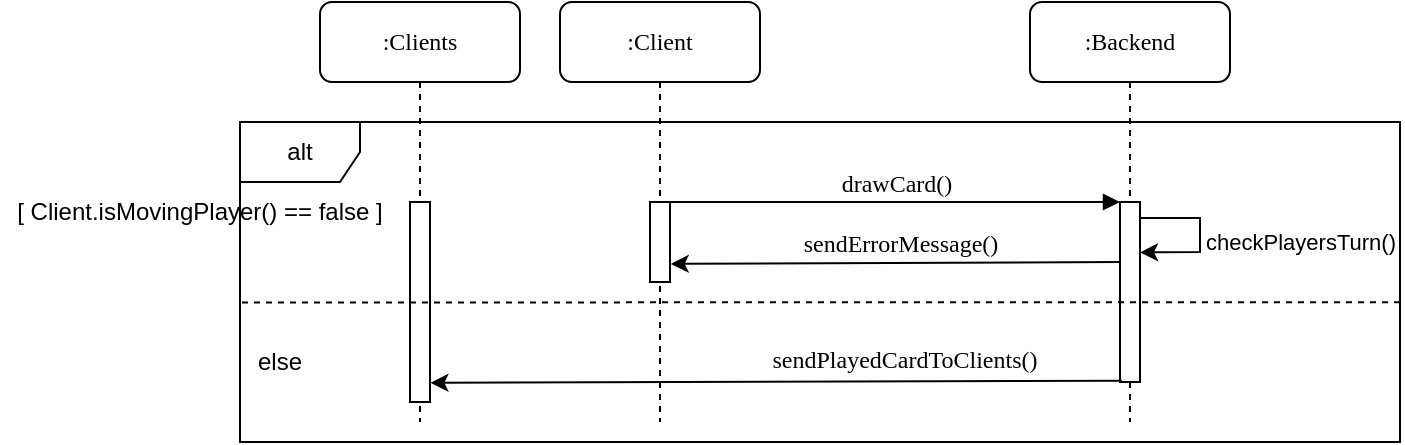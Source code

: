 <mxfile version="10.6.7" type="device"><diagram name="Page-1" id="13e1069c-82ec-6db2-03f1-153e76fe0fe0"><mxGraphModel dx="1010" dy="538" grid="1" gridSize="10" guides="1" tooltips="1" connect="1" arrows="1" fold="1" page="1" pageScale="1" pageWidth="1100" pageHeight="850" background="#ffffff" math="0" shadow="0"><root><mxCell id="0"/><mxCell id="1" parent="0"/><mxCell id="AynmUtO_eyu-E7GjwnuT-1" value="alt" style="shape=umlFrame;whiteSpace=wrap;html=1;" vertex="1" parent="1"><mxGeometry x="200" y="140" width="580" height="160" as="geometry"/></mxCell><mxCell id="AynmUtO_eyu-E7GjwnuT-2" value=":Backend" style="shape=umlLifeline;perimeter=lifelinePerimeter;whiteSpace=wrap;html=1;container=1;collapsible=0;recursiveResize=0;outlineConnect=0;rounded=1;shadow=0;comic=0;labelBackgroundColor=none;strokeColor=#000000;strokeWidth=1;fillColor=#FFFFFF;fontFamily=Verdana;fontSize=12;fontColor=#000000;align=center;" vertex="1" parent="1"><mxGeometry x="595" y="80" width="100" height="210" as="geometry"/></mxCell><mxCell id="AynmUtO_eyu-E7GjwnuT-3" value="" style="html=1;points=[];perimeter=orthogonalPerimeter;rounded=0;shadow=0;comic=0;labelBackgroundColor=none;strokeColor=#000000;strokeWidth=1;fillColor=#FFFFFF;fontFamily=Verdana;fontSize=12;fontColor=#000000;align=center;" vertex="1" parent="AynmUtO_eyu-E7GjwnuT-2"><mxGeometry x="45" y="100" width="10" height="90" as="geometry"/></mxCell><mxCell id="AynmUtO_eyu-E7GjwnuT-4" value="checkPlayersTurn()" style="endArrow=classic;html=1;entryX=1.002;entryY=0.28;entryDx=0;entryDy=0;entryPerimeter=0;rounded=0;" edge="1" parent="AynmUtO_eyu-E7GjwnuT-2" target="AynmUtO_eyu-E7GjwnuT-3"><mxGeometry x="0.223" y="-50" width="50" height="50" relative="1" as="geometry"><mxPoint x="55" y="108" as="sourcePoint"/><mxPoint x="-185" y="420" as="targetPoint"/><Array as="points"><mxPoint x="85" y="108"/><mxPoint x="85" y="125"/></Array><mxPoint x="50" y="45" as="offset"/></mxGeometry></mxCell><mxCell id="AynmUtO_eyu-E7GjwnuT-5" value=":Client" style="shape=umlLifeline;perimeter=lifelinePerimeter;whiteSpace=wrap;html=1;container=1;collapsible=0;recursiveResize=0;outlineConnect=0;rounded=1;shadow=0;comic=0;labelBackgroundColor=none;strokeColor=#000000;strokeWidth=1;fillColor=#FFFFFF;fontFamily=Verdana;fontSize=12;fontColor=#000000;align=center;" vertex="1" parent="1"><mxGeometry x="360" y="80" width="100" height="210" as="geometry"/></mxCell><mxCell id="AynmUtO_eyu-E7GjwnuT-6" value="" style="html=1;points=[];perimeter=orthogonalPerimeter;rounded=0;shadow=0;comic=0;labelBackgroundColor=none;strokeColor=#000000;strokeWidth=1;fillColor=#FFFFFF;fontFamily=Verdana;fontSize=12;fontColor=#000000;align=center;" vertex="1" parent="AynmUtO_eyu-E7GjwnuT-5"><mxGeometry x="45" y="100" width="10" height="40" as="geometry"/></mxCell><mxCell id="AynmUtO_eyu-E7GjwnuT-7" value="drawCard()" style="html=1;verticalAlign=bottom;endArrow=block;entryX=0;entryY=0;labelBackgroundColor=none;fontFamily=Verdana;fontSize=12;edgeStyle=elbowEdgeStyle;elbow=vertical;" edge="1" parent="1" source="AynmUtO_eyu-E7GjwnuT-6" target="AynmUtO_eyu-E7GjwnuT-3"><mxGeometry relative="1" as="geometry"><mxPoint x="520" y="190" as="sourcePoint"/></mxGeometry></mxCell><mxCell id="AynmUtO_eyu-E7GjwnuT-8" value="&lt;font face=&quot;Verdana&quot; style=&quot;font-size: 12px&quot;&gt;sendErrorMessage()&lt;/font&gt;" style="endArrow=classic;html=1;entryX=1.038;entryY=0.774;entryDx=0;entryDy=0;entryPerimeter=0;exitX=0.033;exitY=0.334;exitDx=0;exitDy=0;exitPerimeter=0;" edge="1" parent="1" source="AynmUtO_eyu-E7GjwnuT-3" target="AynmUtO_eyu-E7GjwnuT-6"><mxGeometry x="-0.017" y="-10" width="50" height="50" relative="1" as="geometry"><mxPoint x="639" y="216" as="sourcePoint"/><mxPoint x="418" y="219" as="targetPoint"/><Array as="points"/><mxPoint as="offset"/></mxGeometry></mxCell><mxCell id="AynmUtO_eyu-E7GjwnuT-9" value=":Clients" style="shape=umlLifeline;perimeter=lifelinePerimeter;whiteSpace=wrap;html=1;container=1;collapsible=0;recursiveResize=0;outlineConnect=0;rounded=1;shadow=0;comic=0;labelBackgroundColor=none;strokeColor=#000000;strokeWidth=1;fillColor=#FFFFFF;fontFamily=Verdana;fontSize=12;fontColor=#000000;align=center;" vertex="1" parent="1"><mxGeometry x="240" y="80" width="100" height="210" as="geometry"/></mxCell><mxCell id="AynmUtO_eyu-E7GjwnuT-10" value="" style="html=1;points=[];perimeter=orthogonalPerimeter;rounded=0;shadow=0;comic=0;labelBackgroundColor=none;strokeColor=#000000;strokeWidth=1;fillColor=#FFFFFF;fontFamily=Verdana;fontSize=12;fontColor=#000000;align=center;" vertex="1" parent="AynmUtO_eyu-E7GjwnuT-9"><mxGeometry x="45" y="100" width="10" height="100" as="geometry"/></mxCell><mxCell id="AynmUtO_eyu-E7GjwnuT-11" value="" style="endArrow=classic;html=1;entryX=1.02;entryY=0.904;entryDx=0;entryDy=0;entryPerimeter=0;exitX=0.093;exitY=0.993;exitDx=0;exitDy=0;exitPerimeter=0;" edge="1" parent="1" source="AynmUtO_eyu-E7GjwnuT-3" target="AynmUtO_eyu-E7GjwnuT-10"><mxGeometry width="50" height="50" relative="1" as="geometry"><mxPoint x="640" y="270" as="sourcePoint"/><mxPoint x="299" y="270" as="targetPoint"/></mxGeometry></mxCell><mxCell id="AynmUtO_eyu-E7GjwnuT-12" value="&lt;font face=&quot;Verdana&quot;&gt;sendPlayedCardToClients()&lt;/font&gt;" style="text;html=1;resizable=0;points=[];align=center;verticalAlign=middle;labelBackgroundColor=#ffffff;" vertex="1" connectable="0" parent="AynmUtO_eyu-E7GjwnuT-11"><mxGeometry x="-0.314" relative="1" as="geometry"><mxPoint x="9" y="-10.5" as="offset"/></mxGeometry></mxCell><mxCell id="AynmUtO_eyu-E7GjwnuT-13" value="[ Client.isMovingPlayer() == false ]" style="text;html=1;strokeColor=none;fillColor=none;align=center;verticalAlign=middle;whiteSpace=wrap;rounded=0;" vertex="1" parent="1"><mxGeometry x="80" y="175" width="200" height="20" as="geometry"/></mxCell><mxCell id="AynmUtO_eyu-E7GjwnuT-14" value="" style="endArrow=none;dashed=1;html=1;entryX=0.001;entryY=0.564;entryDx=0;entryDy=0;entryPerimeter=0;exitX=1;exitY=0.563;exitDx=0;exitDy=0;exitPerimeter=0;" edge="1" parent="1" source="AynmUtO_eyu-E7GjwnuT-1" target="AynmUtO_eyu-E7GjwnuT-1"><mxGeometry width="50" height="50" relative="1" as="geometry"><mxPoint x="120" y="440" as="sourcePoint"/><mxPoint x="170" y="390" as="targetPoint"/></mxGeometry></mxCell><mxCell id="AynmUtO_eyu-E7GjwnuT-15" value="else" style="text;html=1;strokeColor=none;fillColor=none;align=center;verticalAlign=middle;whiteSpace=wrap;rounded=0;" vertex="1" parent="1"><mxGeometry x="200" y="250" width="40" height="20" as="geometry"/></mxCell></root></mxGraphModel></diagram></mxfile>